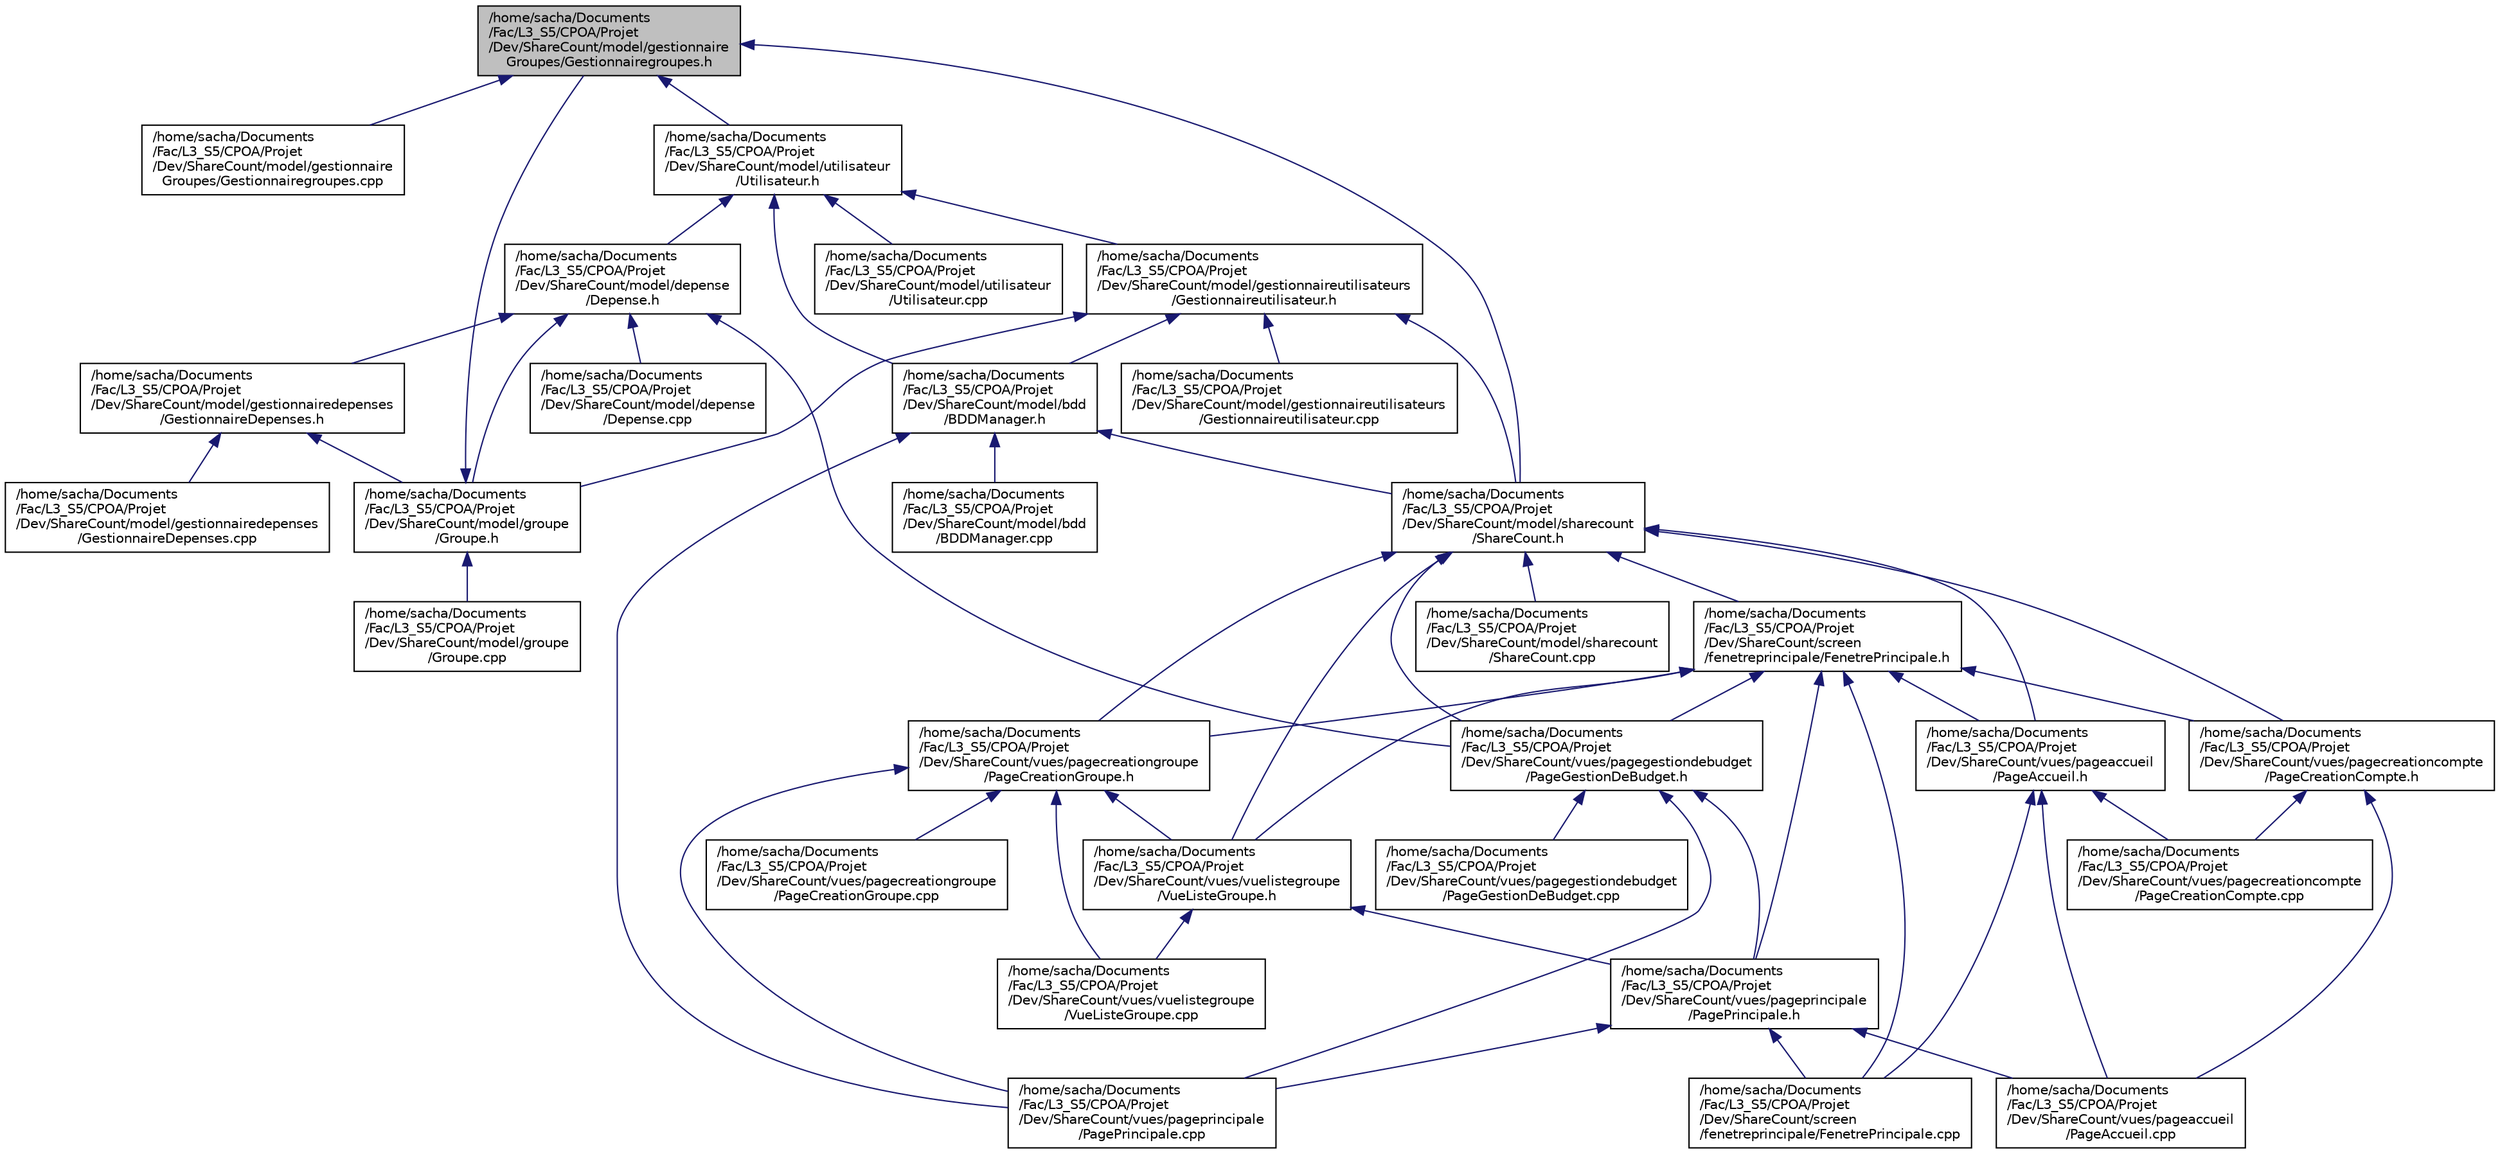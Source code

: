 digraph "/home/sacha/Documents/Fac/L3_S5/CPOA/Projet/Dev/ShareCount/model/gestionnaireGroupes/Gestionnairegroupes.h"
{
 // LATEX_PDF_SIZE
  edge [fontname="Helvetica",fontsize="10",labelfontname="Helvetica",labelfontsize="10"];
  node [fontname="Helvetica",fontsize="10",shape=record];
  Node1 [label="/home/sacha/Documents\l/Fac/L3_S5/CPOA/Projet\l/Dev/ShareCount/model/gestionnaire\lGroupes/Gestionnairegroupes.h",height=0.2,width=0.4,color="black", fillcolor="grey75", style="filled", fontcolor="black",tooltip=" "];
  Node1 -> Node2 [dir="back",color="midnightblue",fontsize="10",style="solid",fontname="Helvetica"];
  Node2 [label="/home/sacha/Documents\l/Fac/L3_S5/CPOA/Projet\l/Dev/ShareCount/model/gestionnaire\lGroupes/Gestionnairegroupes.cpp",height=0.2,width=0.4,color="black", fillcolor="white", style="filled",URL="$_gestionnairegroupes_8cpp.html",tooltip=" "];
  Node1 -> Node3 [dir="back",color="midnightblue",fontsize="10",style="solid",fontname="Helvetica"];
  Node3 [label="/home/sacha/Documents\l/Fac/L3_S5/CPOA/Projet\l/Dev/ShareCount/model/sharecount\l/ShareCount.h",height=0.2,width=0.4,color="black", fillcolor="white", style="filled",URL="$_share_count_8h.html",tooltip=" "];
  Node3 -> Node4 [dir="back",color="midnightblue",fontsize="10",style="solid",fontname="Helvetica"];
  Node4 [label="/home/sacha/Documents\l/Fac/L3_S5/CPOA/Projet\l/Dev/ShareCount/vues/pageaccueil\l/PageAccueil.h",height=0.2,width=0.4,color="black", fillcolor="white", style="filled",URL="$_page_accueil_8h.html",tooltip=" "];
  Node4 -> Node5 [dir="back",color="midnightblue",fontsize="10",style="solid",fontname="Helvetica"];
  Node5 [label="/home/sacha/Documents\l/Fac/L3_S5/CPOA/Projet\l/Dev/ShareCount/vues/pageaccueil\l/PageAccueil.cpp",height=0.2,width=0.4,color="black", fillcolor="white", style="filled",URL="$_page_accueil_8cpp.html",tooltip=" "];
  Node4 -> Node6 [dir="back",color="midnightblue",fontsize="10",style="solid",fontname="Helvetica"];
  Node6 [label="/home/sacha/Documents\l/Fac/L3_S5/CPOA/Projet\l/Dev/ShareCount/vues/pagecreationcompte\l/PageCreationCompte.cpp",height=0.2,width=0.4,color="black", fillcolor="white", style="filled",URL="$_page_creation_compte_8cpp.html",tooltip=" "];
  Node4 -> Node7 [dir="back",color="midnightblue",fontsize="10",style="solid",fontname="Helvetica"];
  Node7 [label="/home/sacha/Documents\l/Fac/L3_S5/CPOA/Projet\l/Dev/ShareCount/screen\l/fenetreprincipale/FenetrePrincipale.cpp",height=0.2,width=0.4,color="black", fillcolor="white", style="filled",URL="$_fenetre_principale_8cpp.html",tooltip=" "];
  Node3 -> Node8 [dir="back",color="midnightblue",fontsize="10",style="solid",fontname="Helvetica"];
  Node8 [label="/home/sacha/Documents\l/Fac/L3_S5/CPOA/Projet\l/Dev/ShareCount/vues/pagecreationcompte\l/PageCreationCompte.h",height=0.2,width=0.4,color="black", fillcolor="white", style="filled",URL="$_page_creation_compte_8h.html",tooltip=" "];
  Node8 -> Node5 [dir="back",color="midnightblue",fontsize="10",style="solid",fontname="Helvetica"];
  Node8 -> Node6 [dir="back",color="midnightblue",fontsize="10",style="solid",fontname="Helvetica"];
  Node3 -> Node9 [dir="back",color="midnightblue",fontsize="10",style="solid",fontname="Helvetica"];
  Node9 [label="/home/sacha/Documents\l/Fac/L3_S5/CPOA/Projet\l/Dev/ShareCount/vues/pagecreationgroupe\l/PageCreationGroupe.h",height=0.2,width=0.4,color="black", fillcolor="white", style="filled",URL="$_page_creation_groupe_8h.html",tooltip=" "];
  Node9 -> Node10 [dir="back",color="midnightblue",fontsize="10",style="solid",fontname="Helvetica"];
  Node10 [label="/home/sacha/Documents\l/Fac/L3_S5/CPOA/Projet\l/Dev/ShareCount/vues/pagecreationgroupe\l/PageCreationGroupe.cpp",height=0.2,width=0.4,color="black", fillcolor="white", style="filled",URL="$_page_creation_groupe_8cpp.html",tooltip=" "];
  Node9 -> Node11 [dir="back",color="midnightblue",fontsize="10",style="solid",fontname="Helvetica"];
  Node11 [label="/home/sacha/Documents\l/Fac/L3_S5/CPOA/Projet\l/Dev/ShareCount/vues/pageprincipale\l/PagePrincipale.cpp",height=0.2,width=0.4,color="black", fillcolor="white", style="filled",URL="$_page_principale_8cpp.html",tooltip=" "];
  Node9 -> Node12 [dir="back",color="midnightblue",fontsize="10",style="solid",fontname="Helvetica"];
  Node12 [label="/home/sacha/Documents\l/Fac/L3_S5/CPOA/Projet\l/Dev/ShareCount/vues/vuelistegroupe\l/VueListeGroupe.h",height=0.2,width=0.4,color="black", fillcolor="white", style="filled",URL="$_vue_liste_groupe_8h.html",tooltip=" "];
  Node12 -> Node13 [dir="back",color="midnightblue",fontsize="10",style="solid",fontname="Helvetica"];
  Node13 [label="/home/sacha/Documents\l/Fac/L3_S5/CPOA/Projet\l/Dev/ShareCount/vues/pageprincipale\l/PagePrincipale.h",height=0.2,width=0.4,color="black", fillcolor="white", style="filled",URL="$_page_principale_8h.html",tooltip=" "];
  Node13 -> Node5 [dir="back",color="midnightblue",fontsize="10",style="solid",fontname="Helvetica"];
  Node13 -> Node11 [dir="back",color="midnightblue",fontsize="10",style="solid",fontname="Helvetica"];
  Node13 -> Node7 [dir="back",color="midnightblue",fontsize="10",style="solid",fontname="Helvetica"];
  Node12 -> Node14 [dir="back",color="midnightblue",fontsize="10",style="solid",fontname="Helvetica"];
  Node14 [label="/home/sacha/Documents\l/Fac/L3_S5/CPOA/Projet\l/Dev/ShareCount/vues/vuelistegroupe\l/VueListeGroupe.cpp",height=0.2,width=0.4,color="black", fillcolor="white", style="filled",URL="$_vue_liste_groupe_8cpp.html",tooltip=" "];
  Node9 -> Node14 [dir="back",color="midnightblue",fontsize="10",style="solid",fontname="Helvetica"];
  Node3 -> Node15 [dir="back",color="midnightblue",fontsize="10",style="solid",fontname="Helvetica"];
  Node15 [label="/home/sacha/Documents\l/Fac/L3_S5/CPOA/Projet\l/Dev/ShareCount/vues/pagegestiondebudget\l/PageGestionDeBudget.h",height=0.2,width=0.4,color="black", fillcolor="white", style="filled",URL="$_page_gestion_de_budget_8h.html",tooltip=" "];
  Node15 -> Node16 [dir="back",color="midnightblue",fontsize="10",style="solid",fontname="Helvetica"];
  Node16 [label="/home/sacha/Documents\l/Fac/L3_S5/CPOA/Projet\l/Dev/ShareCount/vues/pagegestiondebudget\l/PageGestionDeBudget.cpp",height=0.2,width=0.4,color="black", fillcolor="white", style="filled",URL="$_page_gestion_de_budget_8cpp.html",tooltip=" "];
  Node15 -> Node13 [dir="back",color="midnightblue",fontsize="10",style="solid",fontname="Helvetica"];
  Node15 -> Node11 [dir="back",color="midnightblue",fontsize="10",style="solid",fontname="Helvetica"];
  Node3 -> Node12 [dir="back",color="midnightblue",fontsize="10",style="solid",fontname="Helvetica"];
  Node3 -> Node17 [dir="back",color="midnightblue",fontsize="10",style="solid",fontname="Helvetica"];
  Node17 [label="/home/sacha/Documents\l/Fac/L3_S5/CPOA/Projet\l/Dev/ShareCount/screen\l/fenetreprincipale/FenetrePrincipale.h",height=0.2,width=0.4,color="black", fillcolor="white", style="filled",URL="$_fenetre_principale_8h.html",tooltip=" "];
  Node17 -> Node4 [dir="back",color="midnightblue",fontsize="10",style="solid",fontname="Helvetica"];
  Node17 -> Node8 [dir="back",color="midnightblue",fontsize="10",style="solid",fontname="Helvetica"];
  Node17 -> Node9 [dir="back",color="midnightblue",fontsize="10",style="solid",fontname="Helvetica"];
  Node17 -> Node15 [dir="back",color="midnightblue",fontsize="10",style="solid",fontname="Helvetica"];
  Node17 -> Node13 [dir="back",color="midnightblue",fontsize="10",style="solid",fontname="Helvetica"];
  Node17 -> Node12 [dir="back",color="midnightblue",fontsize="10",style="solid",fontname="Helvetica"];
  Node17 -> Node7 [dir="back",color="midnightblue",fontsize="10",style="solid",fontname="Helvetica"];
  Node3 -> Node18 [dir="back",color="midnightblue",fontsize="10",style="solid",fontname="Helvetica"];
  Node18 [label="/home/sacha/Documents\l/Fac/L3_S5/CPOA/Projet\l/Dev/ShareCount/model/sharecount\l/ShareCount.cpp",height=0.2,width=0.4,color="black", fillcolor="white", style="filled",URL="$_share_count_8cpp.html",tooltip=" "];
  Node1 -> Node19 [dir="back",color="midnightblue",fontsize="10",style="solid",fontname="Helvetica"];
  Node19 [label="/home/sacha/Documents\l/Fac/L3_S5/CPOA/Projet\l/Dev/ShareCount/model/utilisateur\l/Utilisateur.h",height=0.2,width=0.4,color="black", fillcolor="white", style="filled",URL="$_utilisateur_8h.html",tooltip=" "];
  Node19 -> Node20 [dir="back",color="midnightblue",fontsize="10",style="solid",fontname="Helvetica"];
  Node20 [label="/home/sacha/Documents\l/Fac/L3_S5/CPOA/Projet\l/Dev/ShareCount/model/bdd\l/BDDManager.h",height=0.2,width=0.4,color="black", fillcolor="white", style="filled",URL="$_b_d_d_manager_8h.html",tooltip=" "];
  Node20 -> Node11 [dir="back",color="midnightblue",fontsize="10",style="solid",fontname="Helvetica"];
  Node20 -> Node21 [dir="back",color="midnightblue",fontsize="10",style="solid",fontname="Helvetica"];
  Node21 [label="/home/sacha/Documents\l/Fac/L3_S5/CPOA/Projet\l/Dev/ShareCount/model/bdd\l/BDDManager.cpp",height=0.2,width=0.4,color="black", fillcolor="white", style="filled",URL="$_b_d_d_manager_8cpp.html",tooltip=" "];
  Node20 -> Node3 [dir="back",color="midnightblue",fontsize="10",style="solid",fontname="Helvetica"];
  Node19 -> Node22 [dir="back",color="midnightblue",fontsize="10",style="solid",fontname="Helvetica"];
  Node22 [label="/home/sacha/Documents\l/Fac/L3_S5/CPOA/Projet\l/Dev/ShareCount/model/depense\l/Depense.h",height=0.2,width=0.4,color="black", fillcolor="white", style="filled",URL="$_depense_8h.html",tooltip=" "];
  Node22 -> Node15 [dir="back",color="midnightblue",fontsize="10",style="solid",fontname="Helvetica"];
  Node22 -> Node23 [dir="back",color="midnightblue",fontsize="10",style="solid",fontname="Helvetica"];
  Node23 [label="/home/sacha/Documents\l/Fac/L3_S5/CPOA/Projet\l/Dev/ShareCount/model/depense\l/Depense.cpp",height=0.2,width=0.4,color="black", fillcolor="white", style="filled",URL="$_depense_8cpp.html",tooltip=" "];
  Node22 -> Node24 [dir="back",color="midnightblue",fontsize="10",style="solid",fontname="Helvetica"];
  Node24 [label="/home/sacha/Documents\l/Fac/L3_S5/CPOA/Projet\l/Dev/ShareCount/model/gestionnairedepenses\l/GestionnaireDepenses.h",height=0.2,width=0.4,color="black", fillcolor="white", style="filled",URL="$_gestionnaire_depenses_8h.html",tooltip=" "];
  Node24 -> Node25 [dir="back",color="midnightblue",fontsize="10",style="solid",fontname="Helvetica"];
  Node25 [label="/home/sacha/Documents\l/Fac/L3_S5/CPOA/Projet\l/Dev/ShareCount/model/gestionnairedepenses\l/GestionnaireDepenses.cpp",height=0.2,width=0.4,color="black", fillcolor="white", style="filled",URL="$_gestionnaire_depenses_8cpp.html",tooltip=" "];
  Node24 -> Node26 [dir="back",color="midnightblue",fontsize="10",style="solid",fontname="Helvetica"];
  Node26 [label="/home/sacha/Documents\l/Fac/L3_S5/CPOA/Projet\l/Dev/ShareCount/model/groupe\l/Groupe.h",height=0.2,width=0.4,color="black", fillcolor="white", style="filled",URL="$_groupe_8h.html",tooltip=" "];
  Node26 -> Node1 [dir="back",color="midnightblue",fontsize="10",style="solid",fontname="Helvetica"];
  Node26 -> Node27 [dir="back",color="midnightblue",fontsize="10",style="solid",fontname="Helvetica"];
  Node27 [label="/home/sacha/Documents\l/Fac/L3_S5/CPOA/Projet\l/Dev/ShareCount/model/groupe\l/Groupe.cpp",height=0.2,width=0.4,color="black", fillcolor="white", style="filled",URL="$_groupe_8cpp.html",tooltip=" "];
  Node22 -> Node26 [dir="back",color="midnightblue",fontsize="10",style="solid",fontname="Helvetica"];
  Node19 -> Node28 [dir="back",color="midnightblue",fontsize="10",style="solid",fontname="Helvetica"];
  Node28 [label="/home/sacha/Documents\l/Fac/L3_S5/CPOA/Projet\l/Dev/ShareCount/model/gestionnaireutilisateurs\l/Gestionnaireutilisateur.h",height=0.2,width=0.4,color="black", fillcolor="white", style="filled",URL="$_gestionnaireutilisateur_8h.html",tooltip=" "];
  Node28 -> Node20 [dir="back",color="midnightblue",fontsize="10",style="solid",fontname="Helvetica"];
  Node28 -> Node29 [dir="back",color="midnightblue",fontsize="10",style="solid",fontname="Helvetica"];
  Node29 [label="/home/sacha/Documents\l/Fac/L3_S5/CPOA/Projet\l/Dev/ShareCount/model/gestionnaireutilisateurs\l/Gestionnaireutilisateur.cpp",height=0.2,width=0.4,color="black", fillcolor="white", style="filled",URL="$_gestionnaireutilisateur_8cpp.html",tooltip=" "];
  Node28 -> Node26 [dir="back",color="midnightblue",fontsize="10",style="solid",fontname="Helvetica"];
  Node28 -> Node3 [dir="back",color="midnightblue",fontsize="10",style="solid",fontname="Helvetica"];
  Node19 -> Node30 [dir="back",color="midnightblue",fontsize="10",style="solid",fontname="Helvetica"];
  Node30 [label="/home/sacha/Documents\l/Fac/L3_S5/CPOA/Projet\l/Dev/ShareCount/model/utilisateur\l/Utilisateur.cpp",height=0.2,width=0.4,color="black", fillcolor="white", style="filled",URL="$_utilisateur_8cpp.html",tooltip=" "];
}
